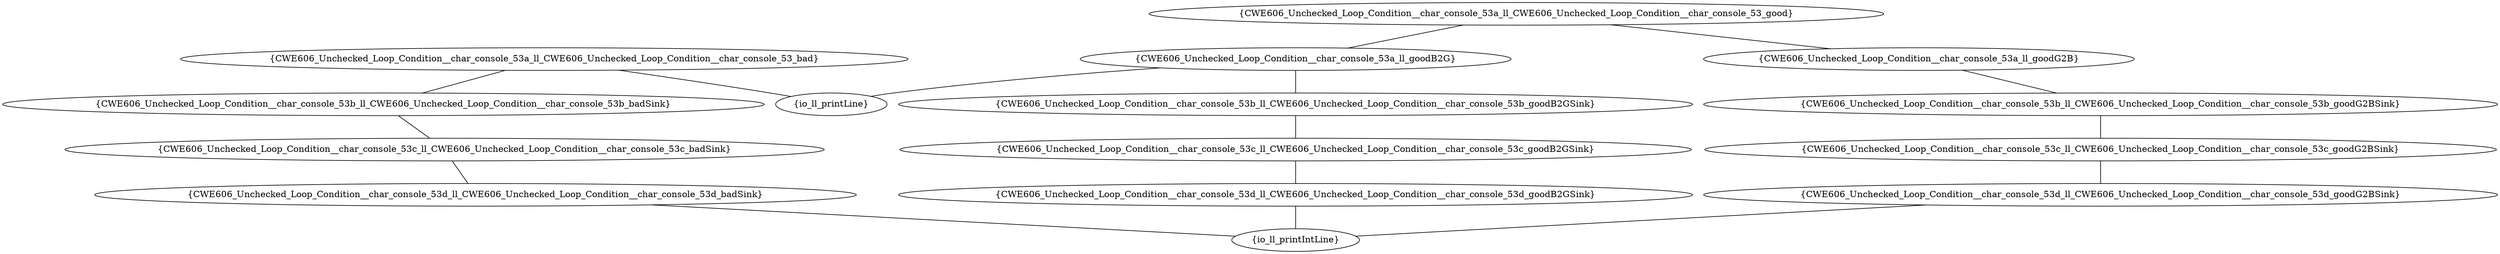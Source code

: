 graph "cg graph" {
CWE606_Unchecked_Loop_Condition__char_console_53a_ll_goodB2G [label="{CWE606_Unchecked_Loop_Condition__char_console_53a_ll_goodB2G}"];
io_ll_printLine [label="{io_ll_printLine}"];
CWE606_Unchecked_Loop_Condition__char_console_53b_ll_CWE606_Unchecked_Loop_Condition__char_console_53b_goodB2GSink [label="{CWE606_Unchecked_Loop_Condition__char_console_53b_ll_CWE606_Unchecked_Loop_Condition__char_console_53b_goodB2GSink}"];
CWE606_Unchecked_Loop_Condition__char_console_53c_ll_CWE606_Unchecked_Loop_Condition__char_console_53c_goodB2GSink [label="{CWE606_Unchecked_Loop_Condition__char_console_53c_ll_CWE606_Unchecked_Loop_Condition__char_console_53c_goodB2GSink}"];
CWE606_Unchecked_Loop_Condition__char_console_53d_ll_CWE606_Unchecked_Loop_Condition__char_console_53d_goodB2GSink [label="{CWE606_Unchecked_Loop_Condition__char_console_53d_ll_CWE606_Unchecked_Loop_Condition__char_console_53d_goodB2GSink}"];
CWE606_Unchecked_Loop_Condition__char_console_53d_ll_CWE606_Unchecked_Loop_Condition__char_console_53d_badSink [label="{CWE606_Unchecked_Loop_Condition__char_console_53d_ll_CWE606_Unchecked_Loop_Condition__char_console_53d_badSink}"];
io_ll_printIntLine [label="{io_ll_printIntLine}"];
CWE606_Unchecked_Loop_Condition__char_console_53b_ll_CWE606_Unchecked_Loop_Condition__char_console_53b_goodG2BSink [label="{CWE606_Unchecked_Loop_Condition__char_console_53b_ll_CWE606_Unchecked_Loop_Condition__char_console_53b_goodG2BSink}"];
CWE606_Unchecked_Loop_Condition__char_console_53c_ll_CWE606_Unchecked_Loop_Condition__char_console_53c_goodG2BSink [label="{CWE606_Unchecked_Loop_Condition__char_console_53c_ll_CWE606_Unchecked_Loop_Condition__char_console_53c_goodG2BSink}"];
CWE606_Unchecked_Loop_Condition__char_console_53d_ll_CWE606_Unchecked_Loop_Condition__char_console_53d_goodG2BSink [label="{CWE606_Unchecked_Loop_Condition__char_console_53d_ll_CWE606_Unchecked_Loop_Condition__char_console_53d_goodG2BSink}"];
CWE606_Unchecked_Loop_Condition__char_console_53b_ll_CWE606_Unchecked_Loop_Condition__char_console_53b_badSink [label="{CWE606_Unchecked_Loop_Condition__char_console_53b_ll_CWE606_Unchecked_Loop_Condition__char_console_53b_badSink}"];
CWE606_Unchecked_Loop_Condition__char_console_53c_ll_CWE606_Unchecked_Loop_Condition__char_console_53c_badSink [label="{CWE606_Unchecked_Loop_Condition__char_console_53c_ll_CWE606_Unchecked_Loop_Condition__char_console_53c_badSink}"];
CWE606_Unchecked_Loop_Condition__char_console_53a_ll_goodG2B [label="{CWE606_Unchecked_Loop_Condition__char_console_53a_ll_goodG2B}"];
CWE606_Unchecked_Loop_Condition__char_console_53a_ll_CWE606_Unchecked_Loop_Condition__char_console_53_good [label="{CWE606_Unchecked_Loop_Condition__char_console_53a_ll_CWE606_Unchecked_Loop_Condition__char_console_53_good}"];
CWE606_Unchecked_Loop_Condition__char_console_53a_ll_CWE606_Unchecked_Loop_Condition__char_console_53_bad [label="{CWE606_Unchecked_Loop_Condition__char_console_53a_ll_CWE606_Unchecked_Loop_Condition__char_console_53_bad}"];
CWE606_Unchecked_Loop_Condition__char_console_53a_ll_goodB2G -- io_ll_printLine;
CWE606_Unchecked_Loop_Condition__char_console_53a_ll_goodB2G -- CWE606_Unchecked_Loop_Condition__char_console_53b_ll_CWE606_Unchecked_Loop_Condition__char_console_53b_goodB2GSink;
CWE606_Unchecked_Loop_Condition__char_console_53c_ll_CWE606_Unchecked_Loop_Condition__char_console_53c_goodB2GSink -- CWE606_Unchecked_Loop_Condition__char_console_53d_ll_CWE606_Unchecked_Loop_Condition__char_console_53d_goodB2GSink;
CWE606_Unchecked_Loop_Condition__char_console_53d_ll_CWE606_Unchecked_Loop_Condition__char_console_53d_badSink -- io_ll_printIntLine;
CWE606_Unchecked_Loop_Condition__char_console_53b_ll_CWE606_Unchecked_Loop_Condition__char_console_53b_goodG2BSink -- CWE606_Unchecked_Loop_Condition__char_console_53c_ll_CWE606_Unchecked_Loop_Condition__char_console_53c_goodG2BSink;
CWE606_Unchecked_Loop_Condition__char_console_53c_ll_CWE606_Unchecked_Loop_Condition__char_console_53c_goodG2BSink -- CWE606_Unchecked_Loop_Condition__char_console_53d_ll_CWE606_Unchecked_Loop_Condition__char_console_53d_goodG2BSink;
CWE606_Unchecked_Loop_Condition__char_console_53d_ll_CWE606_Unchecked_Loop_Condition__char_console_53d_goodB2GSink -- io_ll_printIntLine;
CWE606_Unchecked_Loop_Condition__char_console_53d_ll_CWE606_Unchecked_Loop_Condition__char_console_53d_goodG2BSink -- io_ll_printIntLine;
CWE606_Unchecked_Loop_Condition__char_console_53b_ll_CWE606_Unchecked_Loop_Condition__char_console_53b_badSink -- CWE606_Unchecked_Loop_Condition__char_console_53c_ll_CWE606_Unchecked_Loop_Condition__char_console_53c_badSink;
CWE606_Unchecked_Loop_Condition__char_console_53a_ll_goodG2B -- CWE606_Unchecked_Loop_Condition__char_console_53b_ll_CWE606_Unchecked_Loop_Condition__char_console_53b_goodG2BSink;
CWE606_Unchecked_Loop_Condition__char_console_53a_ll_CWE606_Unchecked_Loop_Condition__char_console_53_good -- CWE606_Unchecked_Loop_Condition__char_console_53a_ll_goodG2B;
CWE606_Unchecked_Loop_Condition__char_console_53a_ll_CWE606_Unchecked_Loop_Condition__char_console_53_good -- CWE606_Unchecked_Loop_Condition__char_console_53a_ll_goodB2G;
CWE606_Unchecked_Loop_Condition__char_console_53c_ll_CWE606_Unchecked_Loop_Condition__char_console_53c_badSink -- CWE606_Unchecked_Loop_Condition__char_console_53d_ll_CWE606_Unchecked_Loop_Condition__char_console_53d_badSink;
CWE606_Unchecked_Loop_Condition__char_console_53a_ll_CWE606_Unchecked_Loop_Condition__char_console_53_bad -- io_ll_printLine;
CWE606_Unchecked_Loop_Condition__char_console_53a_ll_CWE606_Unchecked_Loop_Condition__char_console_53_bad -- CWE606_Unchecked_Loop_Condition__char_console_53b_ll_CWE606_Unchecked_Loop_Condition__char_console_53b_badSink;
CWE606_Unchecked_Loop_Condition__char_console_53b_ll_CWE606_Unchecked_Loop_Condition__char_console_53b_goodB2GSink -- CWE606_Unchecked_Loop_Condition__char_console_53c_ll_CWE606_Unchecked_Loop_Condition__char_console_53c_goodB2GSink;
}
